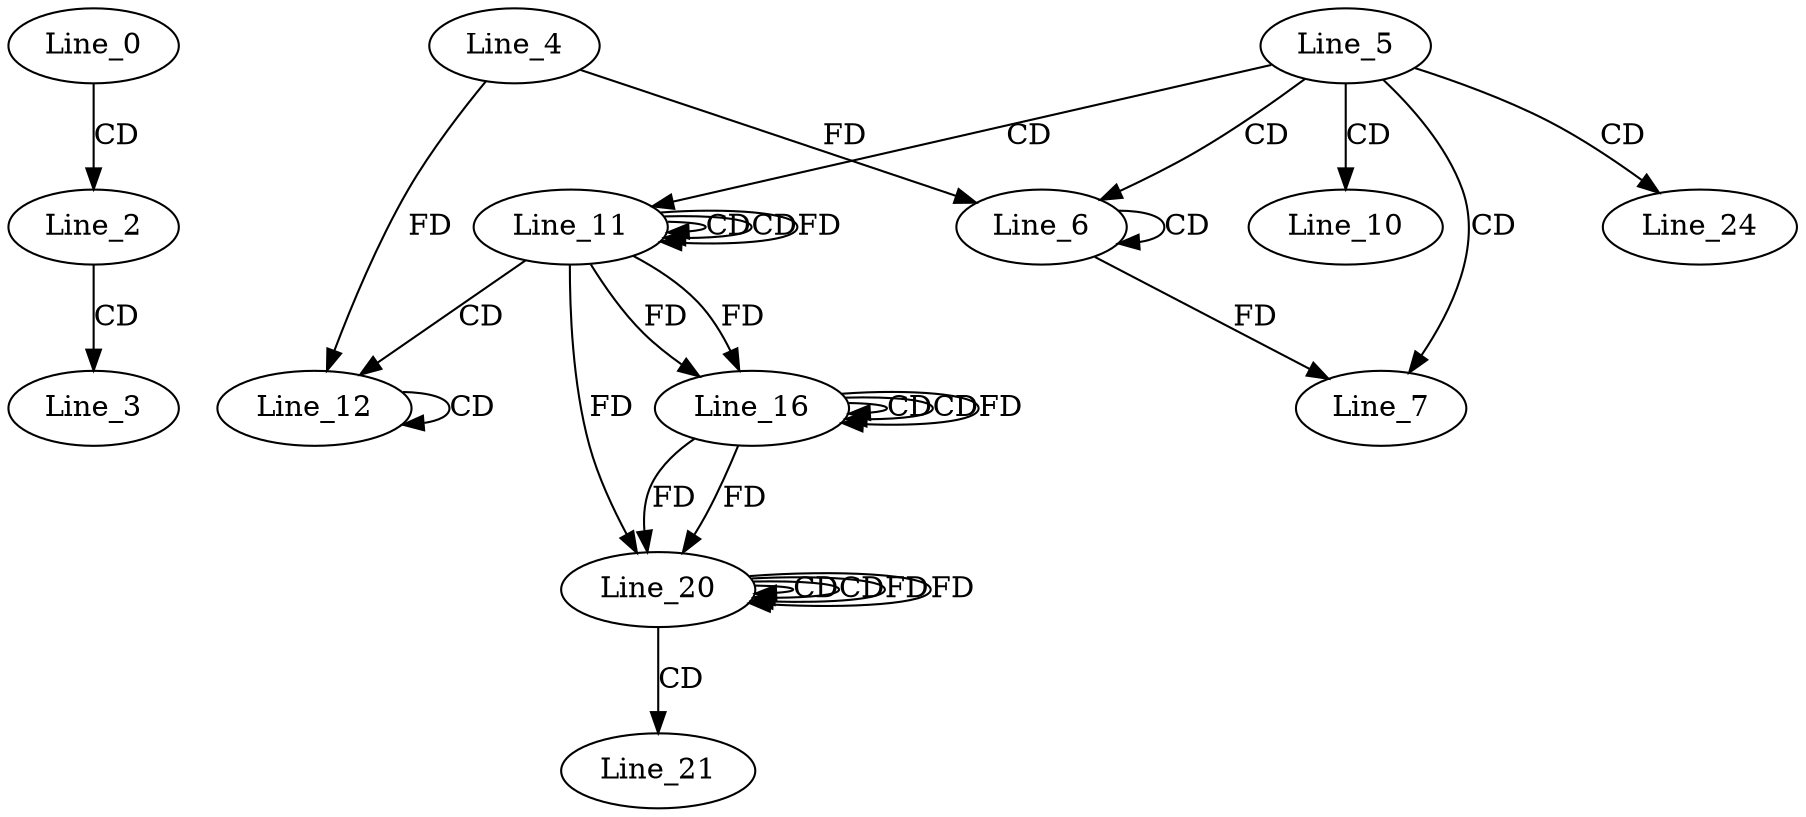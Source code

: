 digraph G {
  Line_0;
  Line_2;
  Line_3;
  Line_5;
  Line_6;
  Line_6;
  Line_4;
  Line_7;
  Line_10;
  Line_11;
  Line_11;
  Line_11;
  Line_12;
  Line_12;
  Line_16;
  Line_16;
  Line_16;
  Line_20;
  Line_20;
  Line_20;
  Line_21;
  Line_24;
  Line_0 -> Line_2 [ label="CD" ];
  Line_2 -> Line_3 [ label="CD" ];
  Line_5 -> Line_6 [ label="CD" ];
  Line_6 -> Line_6 [ label="CD" ];
  Line_4 -> Line_6 [ label="FD" ];
  Line_5 -> Line_7 [ label="CD" ];
  Line_6 -> Line_7 [ label="FD" ];
  Line_5 -> Line_10 [ label="CD" ];
  Line_5 -> Line_11 [ label="CD" ];
  Line_11 -> Line_11 [ label="CD" ];
  Line_11 -> Line_11 [ label="CD" ];
  Line_11 -> Line_11 [ label="FD" ];
  Line_11 -> Line_12 [ label="CD" ];
  Line_12 -> Line_12 [ label="CD" ];
  Line_4 -> Line_12 [ label="FD" ];
  Line_16 -> Line_16 [ label="CD" ];
  Line_11 -> Line_16 [ label="FD" ];
  Line_16 -> Line_16 [ label="CD" ];
  Line_16 -> Line_16 [ label="FD" ];
  Line_11 -> Line_16 [ label="FD" ];
  Line_20 -> Line_20 [ label="CD" ];
  Line_16 -> Line_20 [ label="FD" ];
  Line_20 -> Line_20 [ label="CD" ];
  Line_20 -> Line_20 [ label="FD" ];
  Line_16 -> Line_20 [ label="FD" ];
  Line_11 -> Line_20 [ label="FD" ];
  Line_20 -> Line_21 [ label="CD" ];
  Line_5 -> Line_24 [ label="CD" ];
  Line_20 -> Line_20 [ label="FD" ];
}

